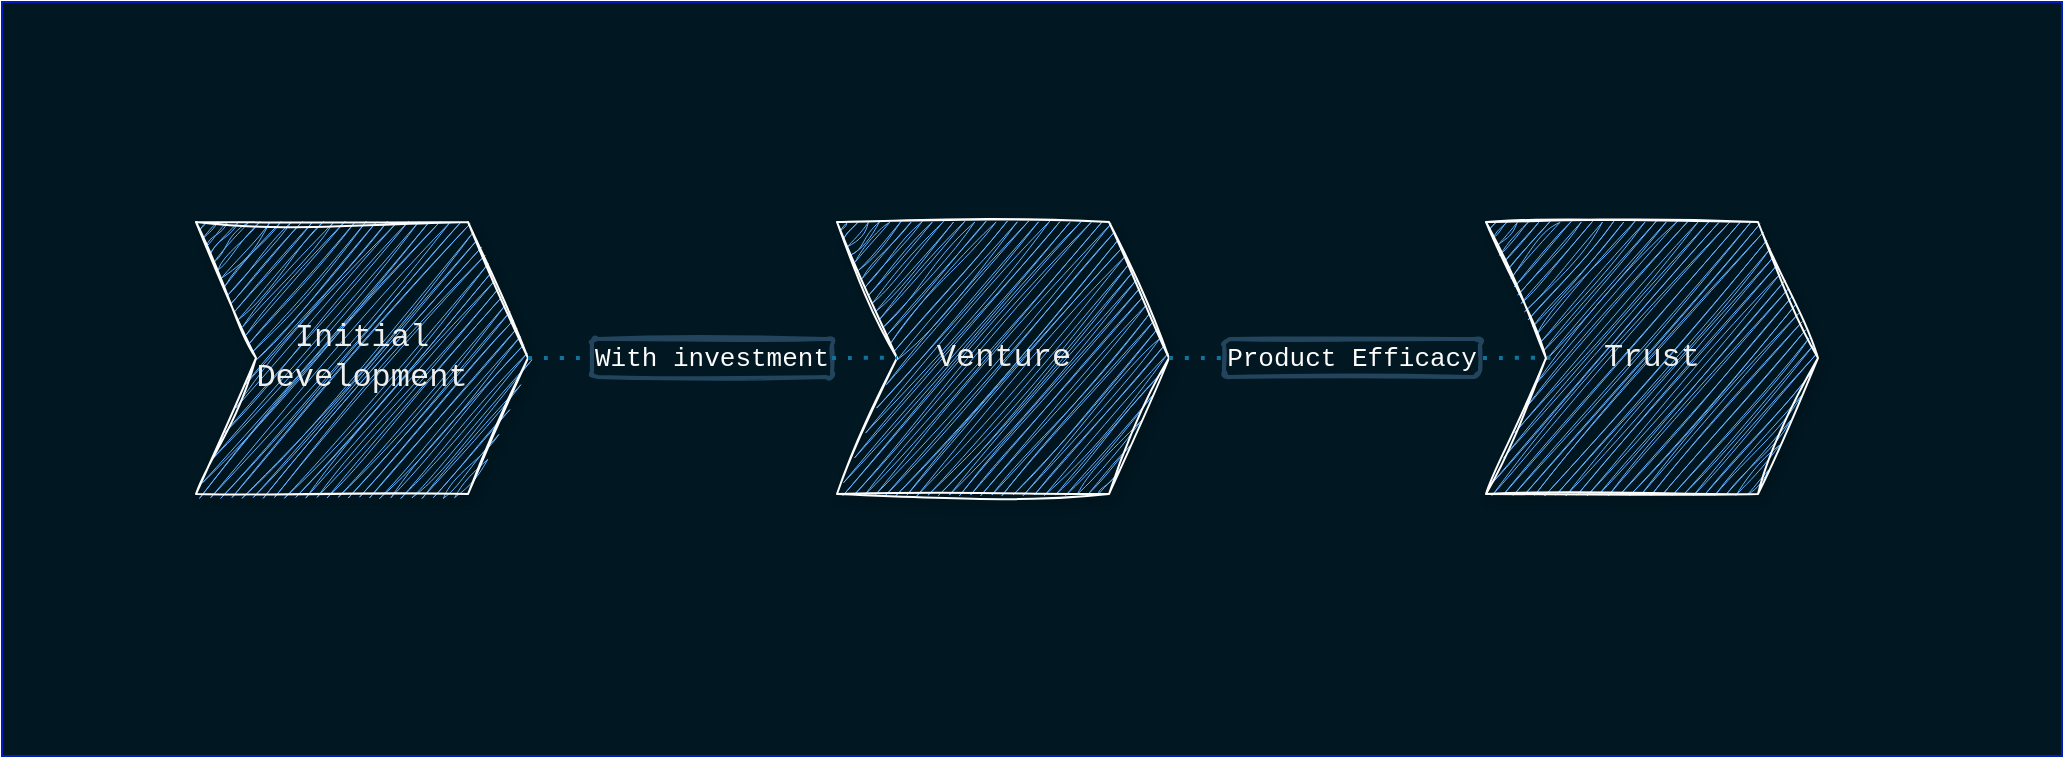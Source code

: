 <mxfile version="23.1.1" type="github">
  <diagram name="Page-1" id="9vKn2oZjl6vi_cO4X0rj">
    <mxGraphModel dx="1567" dy="684" grid="0" gridSize="10" guides="1" tooltips="1" connect="1" arrows="1" fold="1" page="0" pageScale="1" pageWidth="850" pageHeight="1100" math="0" shadow="0">
      <root>
        <mxCell id="0" />
        <mxCell id="1" parent="0" />
        <mxCell id="2XNWE4FI9WztRJqPp7zR-2" value="" style="rounded=0;whiteSpace=wrap;html=1;strokeColor=#001DBC;fontSize=16;fontColor=#ffffff;fillColor=#011721;" vertex="1" parent="1">
          <mxGeometry x="-291" y="81" width="1030" height="377" as="geometry" />
        </mxCell>
        <mxCell id="2XNWE4FI9WztRJqPp7zR-3" value="" style="html=1;shadow=1;dashed=0;align=center;verticalAlign=middle;shape=mxgraph.arrows2.arrow;dy=0;dx=30;notch=30;strokeColor=#FCFCFC;fontSize=16;fontColor=#EEEEEE;fillColor=#66B2FF;sketch=1;curveFitting=1;jiggle=2;" vertex="1" parent="1">
          <mxGeometry x="-194" y="191" width="166" height="136" as="geometry" />
        </mxCell>
        <mxCell id="2XNWE4FI9WztRJqPp7zR-4" value="" style="html=1;shadow=1;dashed=0;align=center;verticalAlign=middle;shape=mxgraph.arrows2.arrow;dy=0;dx=30;notch=30;strokeColor=#FCFCFC;fontSize=16;fontColor=#EEEEEE;fillColor=#66B2FF;sketch=1;curveFitting=1;jiggle=2;" vertex="1" parent="1">
          <mxGeometry x="126.5" y="191" width="166" height="136" as="geometry" />
        </mxCell>
        <mxCell id="2XNWE4FI9WztRJqPp7zR-5" value="" style="html=1;shadow=1;dashed=0;align=center;verticalAlign=middle;shape=mxgraph.arrows2.arrow;dy=0;dx=30;notch=30;strokeColor=#FCFCFC;fontSize=16;fontColor=#EEEEEE;fillColor=#66B2FF;sketch=1;curveFitting=1;jiggle=2;" vertex="1" parent="1">
          <mxGeometry x="451" y="191" width="166" height="136" as="geometry" />
        </mxCell>
        <mxCell id="2XNWE4FI9WztRJqPp7zR-6" value="Initial Development" style="text;html=1;strokeColor=none;fillColor=none;align=center;verticalAlign=middle;whiteSpace=wrap;rounded=0;fontSize=16;fontColor=#EEEEEE;fontFamily=Courier New;" vertex="1" parent="1">
          <mxGeometry x="-141" y="239.5" width="60" height="39" as="geometry" />
        </mxCell>
        <mxCell id="2XNWE4FI9WztRJqPp7zR-7" value="Venture" style="text;html=1;strokeColor=none;fillColor=none;align=center;verticalAlign=middle;whiteSpace=wrap;rounded=0;fontSize=16;fontColor=#EEEEEE;fontFamily=Courier New;" vertex="1" parent="1">
          <mxGeometry x="179.5" y="239.5" width="60" height="39" as="geometry" />
        </mxCell>
        <mxCell id="2XNWE4FI9WztRJqPp7zR-8" value="Trust" style="text;html=1;strokeColor=none;fillColor=none;align=center;verticalAlign=middle;whiteSpace=wrap;rounded=0;fontSize=16;fontColor=#EEEEEE;fontFamily=Courier New;" vertex="1" parent="1">
          <mxGeometry x="504" y="239.5" width="60" height="39" as="geometry" />
        </mxCell>
        <mxCell id="2XNWE4FI9WztRJqPp7zR-9" value="With investment" style="rounded=1;whiteSpace=wrap;html=1;strokeWidth=2;fillWeight=4;hachureGap=8;hachureAngle=45;sketch=1;fontSize=13;fillColor=none;strokeColor=#23445d;fontColor=#FCFCFC;fontFamily=Courier New;" vertex="1" parent="1">
          <mxGeometry x="4" y="249.5" width="120" height="19" as="geometry" />
        </mxCell>
        <mxCell id="2XNWE4FI9WztRJqPp7zR-10" value="Product Efficacy" style="rounded=1;whiteSpace=wrap;html=1;strokeWidth=2;fillWeight=4;hachureGap=8;hachureAngle=45;sketch=1;fontSize=13;fillColor=none;strokeColor=#23445d;fontColor=#FCFCFC;fontFamily=Courier New;" vertex="1" parent="1">
          <mxGeometry x="320" y="249.5" width="128" height="19" as="geometry" />
        </mxCell>
        <mxCell id="2XNWE4FI9WztRJqPp7zR-12" value="" style="endArrow=none;dashed=1;html=1;dashPattern=1 3;strokeWidth=2;rounded=0;fontSize=12;startSize=8;endSize=8;curved=1;exitX=1;exitY=0.5;exitDx=0;exitDy=0;exitPerimeter=0;entryX=0;entryY=0.5;entryDx=0;entryDy=0;fillColor=#b1ddf0;strokeColor=#10739e;" edge="1" parent="1" source="2XNWE4FI9WztRJqPp7zR-3" target="2XNWE4FI9WztRJqPp7zR-9">
          <mxGeometry width="50" height="50" relative="1" as="geometry">
            <mxPoint x="-23" y="255" as="sourcePoint" />
            <mxPoint x="27" y="205" as="targetPoint" />
          </mxGeometry>
        </mxCell>
        <mxCell id="2XNWE4FI9WztRJqPp7zR-13" value="" style="endArrow=none;dashed=1;html=1;dashPattern=1 3;strokeWidth=2;rounded=0;fontSize=12;startSize=8;endSize=8;curved=1;exitX=1;exitY=0.5;exitDx=0;exitDy=0;entryX=0;entryY=0.5;entryDx=0;entryDy=0;fillColor=#b1ddf0;strokeColor=#10739e;" edge="1" parent="1" source="2XNWE4FI9WztRJqPp7zR-9">
          <mxGeometry width="50" height="50" relative="1" as="geometry">
            <mxPoint x="126.5" y="258.84" as="sourcePoint" />
            <mxPoint x="156.5" y="258.84" as="targetPoint" />
          </mxGeometry>
        </mxCell>
        <mxCell id="2XNWE4FI9WztRJqPp7zR-14" value="" style="endArrow=none;dashed=1;html=1;dashPattern=1 3;strokeWidth=2;rounded=0;fontSize=12;startSize=8;endSize=8;curved=1;exitX=1;exitY=0.5;exitDx=0;exitDy=0;entryX=0;entryY=0.5;entryDx=0;entryDy=0;fillColor=#b1ddf0;strokeColor=#10739e;exitPerimeter=0;" edge="1" parent="1" source="2XNWE4FI9WztRJqPp7zR-4" target="2XNWE4FI9WztRJqPp7zR-10">
          <mxGeometry width="50" height="50" relative="1" as="geometry">
            <mxPoint x="295" y="258.9" as="sourcePoint" />
            <mxPoint x="329.5" y="258.74" as="targetPoint" />
          </mxGeometry>
        </mxCell>
        <mxCell id="2XNWE4FI9WztRJqPp7zR-15" value="" style="endArrow=none;dashed=1;html=1;dashPattern=1 3;strokeWidth=2;rounded=0;fontSize=12;startSize=8;endSize=8;curved=1;exitX=1.012;exitY=0.5;exitDx=0;exitDy=0;entryX=0.194;entryY=0.499;entryDx=0;entryDy=0;fillColor=#b1ddf0;strokeColor=#10739e;exitPerimeter=0;entryPerimeter=0;" edge="1" parent="1" source="2XNWE4FI9WztRJqPp7zR-10" target="2XNWE4FI9WztRJqPp7zR-5">
          <mxGeometry width="50" height="50" relative="1" as="geometry">
            <mxPoint x="456" y="258.9" as="sourcePoint" />
            <mxPoint x="490.5" y="258.74" as="targetPoint" />
          </mxGeometry>
        </mxCell>
      </root>
    </mxGraphModel>
  </diagram>
</mxfile>
